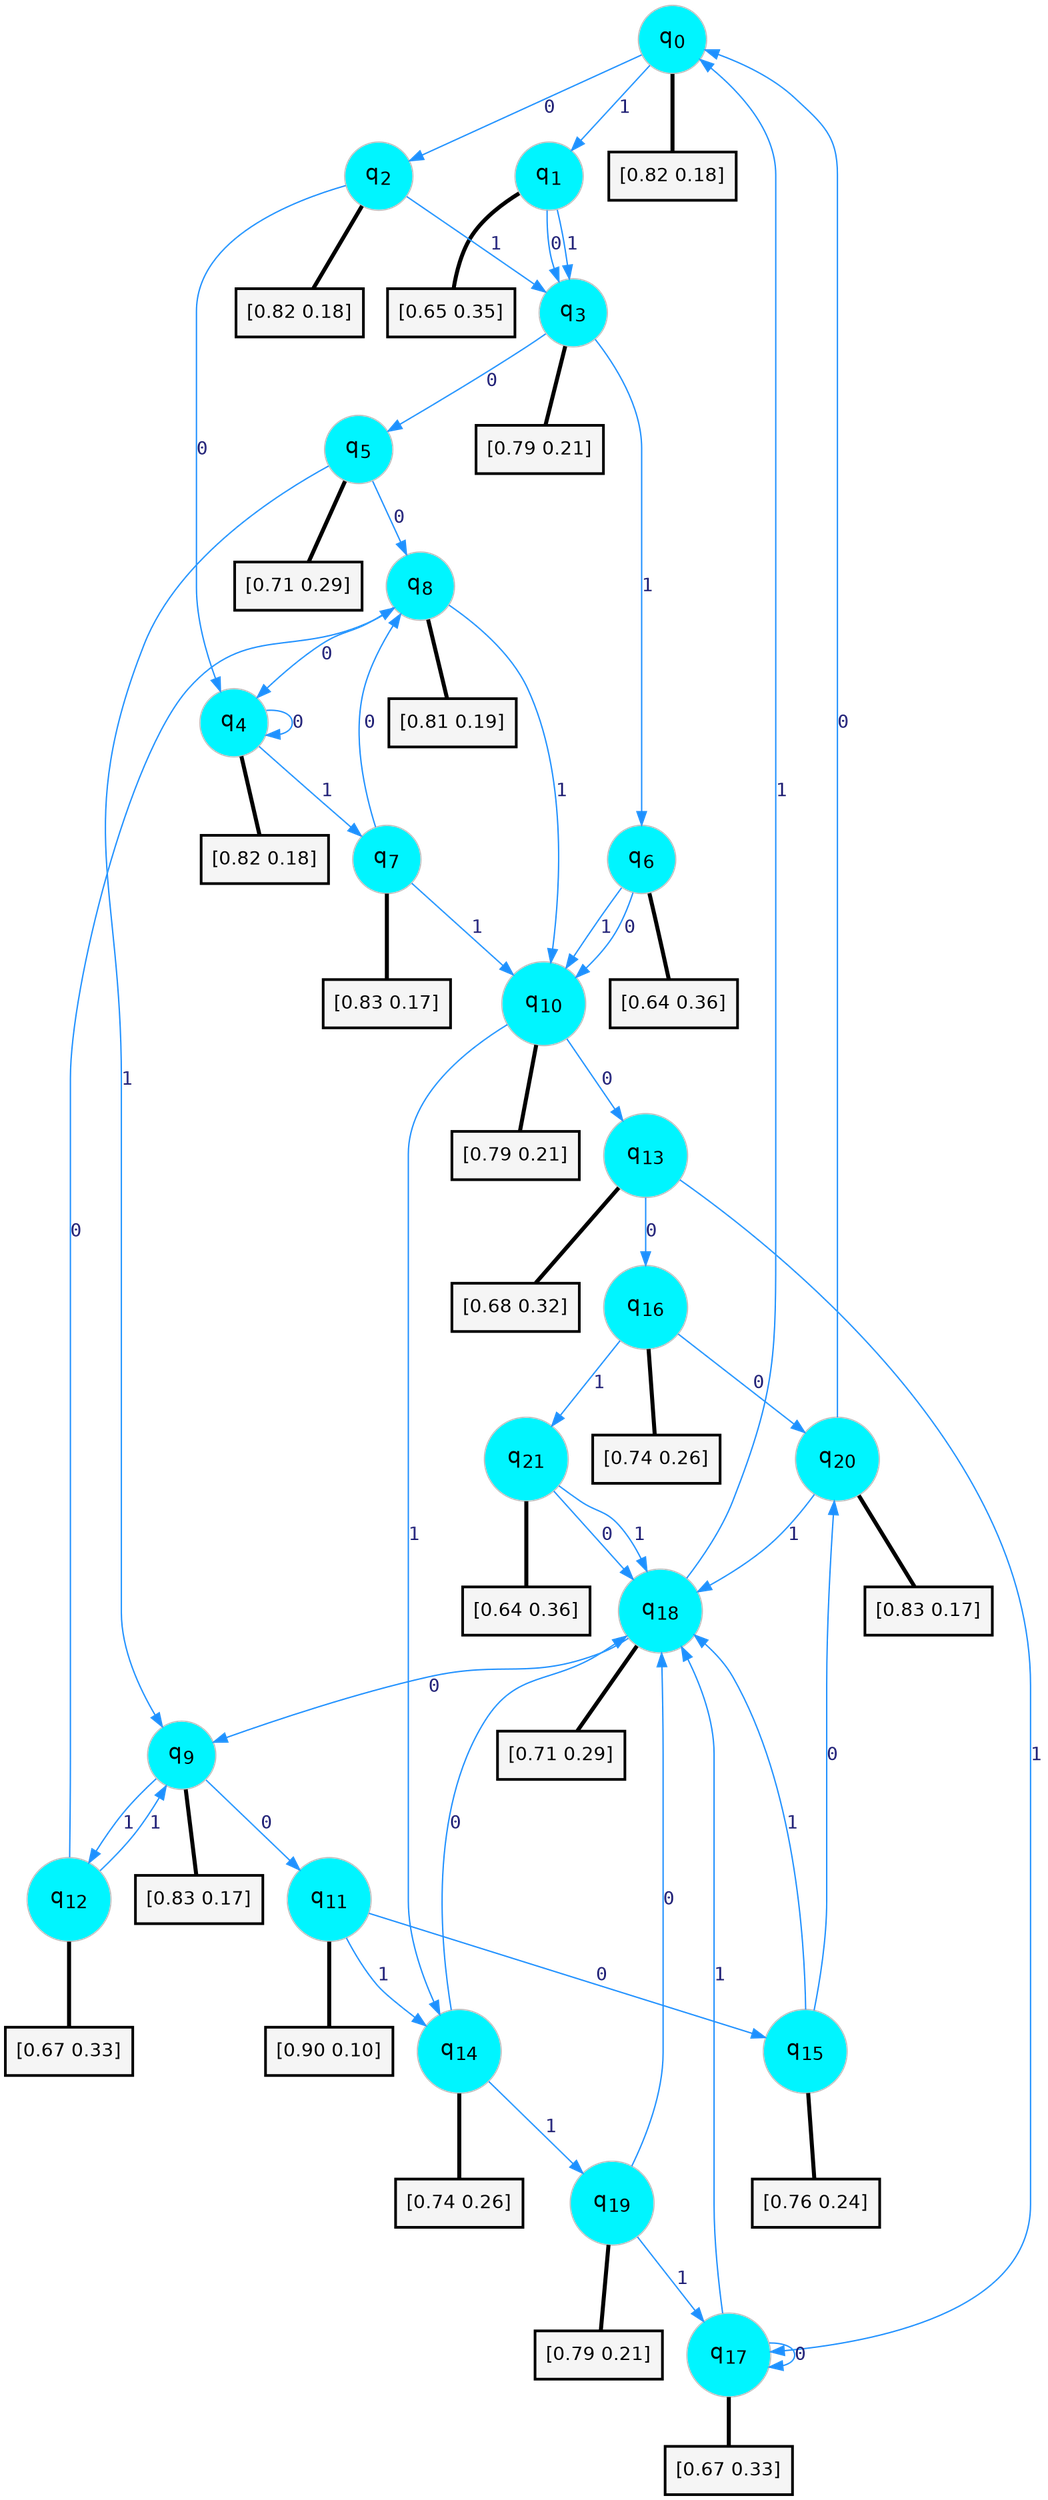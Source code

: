 digraph G {
graph [
bgcolor=transparent, dpi=300, rankdir=TD, size="40,25"];
node [
color=gray, fillcolor=turquoise1, fontcolor=black, fontname=Helvetica, fontsize=16, fontweight=bold, shape=circle, style=filled];
edge [
arrowsize=1, color=dodgerblue1, fontcolor=midnightblue, fontname=courier, fontweight=bold, penwidth=1, style=solid, weight=20];
0[label=<q<SUB>0</SUB>>];
1[label=<q<SUB>1</SUB>>];
2[label=<q<SUB>2</SUB>>];
3[label=<q<SUB>3</SUB>>];
4[label=<q<SUB>4</SUB>>];
5[label=<q<SUB>5</SUB>>];
6[label=<q<SUB>6</SUB>>];
7[label=<q<SUB>7</SUB>>];
8[label=<q<SUB>8</SUB>>];
9[label=<q<SUB>9</SUB>>];
10[label=<q<SUB>10</SUB>>];
11[label=<q<SUB>11</SUB>>];
12[label=<q<SUB>12</SUB>>];
13[label=<q<SUB>13</SUB>>];
14[label=<q<SUB>14</SUB>>];
15[label=<q<SUB>15</SUB>>];
16[label=<q<SUB>16</SUB>>];
17[label=<q<SUB>17</SUB>>];
18[label=<q<SUB>18</SUB>>];
19[label=<q<SUB>19</SUB>>];
20[label=<q<SUB>20</SUB>>];
21[label=<q<SUB>21</SUB>>];
22[label="[0.82 0.18]", shape=box,fontcolor=black, fontname=Helvetica, fontsize=14, penwidth=2, fillcolor=whitesmoke,color=black];
23[label="[0.65 0.35]", shape=box,fontcolor=black, fontname=Helvetica, fontsize=14, penwidth=2, fillcolor=whitesmoke,color=black];
24[label="[0.82 0.18]", shape=box,fontcolor=black, fontname=Helvetica, fontsize=14, penwidth=2, fillcolor=whitesmoke,color=black];
25[label="[0.79 0.21]", shape=box,fontcolor=black, fontname=Helvetica, fontsize=14, penwidth=2, fillcolor=whitesmoke,color=black];
26[label="[0.82 0.18]", shape=box,fontcolor=black, fontname=Helvetica, fontsize=14, penwidth=2, fillcolor=whitesmoke,color=black];
27[label="[0.71 0.29]", shape=box,fontcolor=black, fontname=Helvetica, fontsize=14, penwidth=2, fillcolor=whitesmoke,color=black];
28[label="[0.64 0.36]", shape=box,fontcolor=black, fontname=Helvetica, fontsize=14, penwidth=2, fillcolor=whitesmoke,color=black];
29[label="[0.83 0.17]", shape=box,fontcolor=black, fontname=Helvetica, fontsize=14, penwidth=2, fillcolor=whitesmoke,color=black];
30[label="[0.81 0.19]", shape=box,fontcolor=black, fontname=Helvetica, fontsize=14, penwidth=2, fillcolor=whitesmoke,color=black];
31[label="[0.83 0.17]", shape=box,fontcolor=black, fontname=Helvetica, fontsize=14, penwidth=2, fillcolor=whitesmoke,color=black];
32[label="[0.79 0.21]", shape=box,fontcolor=black, fontname=Helvetica, fontsize=14, penwidth=2, fillcolor=whitesmoke,color=black];
33[label="[0.90 0.10]", shape=box,fontcolor=black, fontname=Helvetica, fontsize=14, penwidth=2, fillcolor=whitesmoke,color=black];
34[label="[0.67 0.33]", shape=box,fontcolor=black, fontname=Helvetica, fontsize=14, penwidth=2, fillcolor=whitesmoke,color=black];
35[label="[0.68 0.32]", shape=box,fontcolor=black, fontname=Helvetica, fontsize=14, penwidth=2, fillcolor=whitesmoke,color=black];
36[label="[0.74 0.26]", shape=box,fontcolor=black, fontname=Helvetica, fontsize=14, penwidth=2, fillcolor=whitesmoke,color=black];
37[label="[0.76 0.24]", shape=box,fontcolor=black, fontname=Helvetica, fontsize=14, penwidth=2, fillcolor=whitesmoke,color=black];
38[label="[0.74 0.26]", shape=box,fontcolor=black, fontname=Helvetica, fontsize=14, penwidth=2, fillcolor=whitesmoke,color=black];
39[label="[0.67 0.33]", shape=box,fontcolor=black, fontname=Helvetica, fontsize=14, penwidth=2, fillcolor=whitesmoke,color=black];
40[label="[0.71 0.29]", shape=box,fontcolor=black, fontname=Helvetica, fontsize=14, penwidth=2, fillcolor=whitesmoke,color=black];
41[label="[0.79 0.21]", shape=box,fontcolor=black, fontname=Helvetica, fontsize=14, penwidth=2, fillcolor=whitesmoke,color=black];
42[label="[0.83 0.17]", shape=box,fontcolor=black, fontname=Helvetica, fontsize=14, penwidth=2, fillcolor=whitesmoke,color=black];
43[label="[0.64 0.36]", shape=box,fontcolor=black, fontname=Helvetica, fontsize=14, penwidth=2, fillcolor=whitesmoke,color=black];
0->2 [label=0];
0->1 [label=1];
0->22 [arrowhead=none, penwidth=3,color=black];
1->3 [label=0];
1->3 [label=1];
1->23 [arrowhead=none, penwidth=3,color=black];
2->4 [label=0];
2->3 [label=1];
2->24 [arrowhead=none, penwidth=3,color=black];
3->5 [label=0];
3->6 [label=1];
3->25 [arrowhead=none, penwidth=3,color=black];
4->4 [label=0];
4->7 [label=1];
4->26 [arrowhead=none, penwidth=3,color=black];
5->8 [label=0];
5->9 [label=1];
5->27 [arrowhead=none, penwidth=3,color=black];
6->10 [label=0];
6->10 [label=1];
6->28 [arrowhead=none, penwidth=3,color=black];
7->8 [label=0];
7->10 [label=1];
7->29 [arrowhead=none, penwidth=3,color=black];
8->4 [label=0];
8->10 [label=1];
8->30 [arrowhead=none, penwidth=3,color=black];
9->11 [label=0];
9->12 [label=1];
9->31 [arrowhead=none, penwidth=3,color=black];
10->13 [label=0];
10->14 [label=1];
10->32 [arrowhead=none, penwidth=3,color=black];
11->15 [label=0];
11->14 [label=1];
11->33 [arrowhead=none, penwidth=3,color=black];
12->8 [label=0];
12->9 [label=1];
12->34 [arrowhead=none, penwidth=3,color=black];
13->16 [label=0];
13->17 [label=1];
13->35 [arrowhead=none, penwidth=3,color=black];
14->18 [label=0];
14->19 [label=1];
14->36 [arrowhead=none, penwidth=3,color=black];
15->20 [label=0];
15->18 [label=1];
15->37 [arrowhead=none, penwidth=3,color=black];
16->20 [label=0];
16->21 [label=1];
16->38 [arrowhead=none, penwidth=3,color=black];
17->17 [label=0];
17->18 [label=1];
17->39 [arrowhead=none, penwidth=3,color=black];
18->9 [label=0];
18->0 [label=1];
18->40 [arrowhead=none, penwidth=3,color=black];
19->18 [label=0];
19->17 [label=1];
19->41 [arrowhead=none, penwidth=3,color=black];
20->0 [label=0];
20->18 [label=1];
20->42 [arrowhead=none, penwidth=3,color=black];
21->18 [label=0];
21->18 [label=1];
21->43 [arrowhead=none, penwidth=3,color=black];
}
